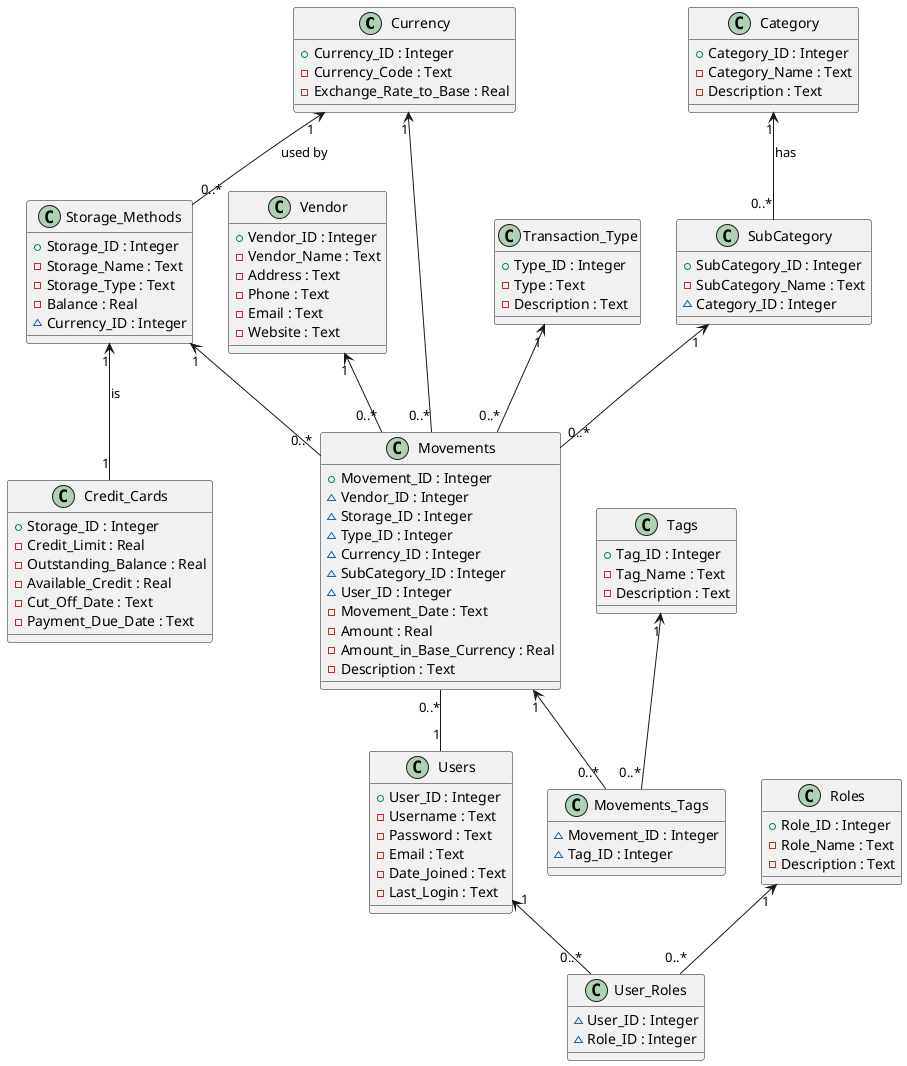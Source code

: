 @startuml

class Currency {
    +Currency_ID : Integer
    -Currency_Code : Text
    -Exchange_Rate_to_Base : Real
}

class Vendor {
    +Vendor_ID : Integer
    -Vendor_Name : Text
    -Address : Text
    -Phone : Text
    -Email : Text
    -Website : Text
}

class Category {
    +Category_ID : Integer
    -Category_Name : Text
    -Description : Text
}

class SubCategory {
    +SubCategory_ID : Integer
    -SubCategory_Name : Text
    ~Category_ID : Integer
}

Category "1" <-- "0..*" SubCategory : has

class Storage_Methods {
    +Storage_ID : Integer
    -Storage_Name : Text
    -Storage_Type : Text
    -Balance : Real
    ~Currency_ID : Integer
}

Currency "1" <-- "0..*" Storage_Methods : used by

class Credit_Cards {
    +Storage_ID : Integer
    -Credit_Limit : Real
    -Outstanding_Balance : Real
    -Available_Credit : Real
    -Cut_Off_Date : Text
    -Payment_Due_Date : Text
}

Storage_Methods "1" <-- "1" Credit_Cards : is

class Transaction_Type {
    +Type_ID : Integer
    -Type : Text
    -Description : Text
}

class Movements {
    +Movement_ID : Integer
    ~Vendor_ID : Integer
    ~Storage_ID : Integer
    ~Type_ID : Integer
    ~Currency_ID : Integer
    ~SubCategory_ID : Integer
    ~User_ID : Integer
    -Movement_Date : Text
    -Amount : Real
    -Amount_in_Base_Currency : Real
    -Description : Text
}

Vendor "1" <-- "0..*" Movements
Storage_Methods "1" <-- "0..*" Movements
Transaction_Type "1" <-- "0..*" Movements
Currency "1" <-- "0..*" Movements
SubCategory "1" <-- "0..*" Movements

class Tags {
    +Tag_ID : Integer
    -Tag_Name : Text
    -Description : Text
}

class Movements_Tags {
    ~Movement_ID : Integer
    ~Tag_ID : Integer
}

Movements "1" <-- "0..*" Movements_Tags
Tags "1" <-- "0..*" Movements_Tags

class Users {
    +User_ID : Integer
    -Username : Text
    -Password : Text
    -Email : Text
    -Date_Joined : Text
    -Last_Login : Text
}

Movements "0..*" -- "1" Users

class Roles {
    +Role_ID : Integer
    -Role_Name : Text
    -Description : Text
}

class User_Roles {
    ~User_ID : Integer
    ~Role_ID : Integer
}

Users "1" <-- "0..*" User_Roles
Roles "1" <-- "0..*" User_Roles

@enduml